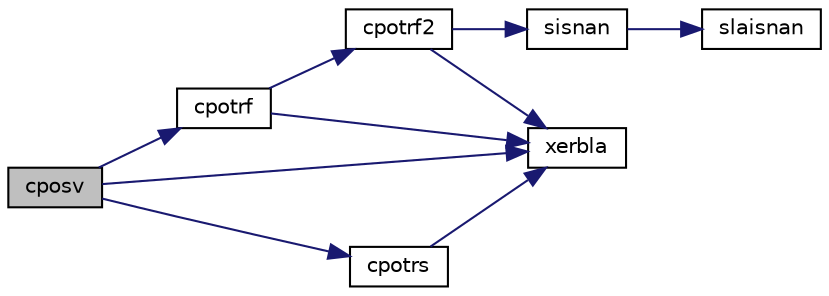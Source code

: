 digraph "cposv"
{
 // LATEX_PDF_SIZE
  edge [fontname="Helvetica",fontsize="10",labelfontname="Helvetica",labelfontsize="10"];
  node [fontname="Helvetica",fontsize="10",shape=record];
  rankdir="LR";
  Node1 [label="cposv",height=0.2,width=0.4,color="black", fillcolor="grey75", style="filled", fontcolor="black",tooltip="CPOSV computes the solution to system of linear equations A * X = B for PO matrices"];
  Node1 -> Node2 [color="midnightblue",fontsize="10",style="solid",fontname="Helvetica"];
  Node2 [label="cpotrf",height=0.2,width=0.4,color="black", fillcolor="white", style="filled",URL="$cpotrf_8f.html#a4e85f48dbd837ccbbf76aa077f33de19",tooltip="CPOTRF"];
  Node2 -> Node3 [color="midnightblue",fontsize="10",style="solid",fontname="Helvetica"];
  Node3 [label="cpotrf2",height=0.2,width=0.4,color="black", fillcolor="white", style="filled",URL="$cpotrf2_8f.html#a469fc500ac223c4c6baa923afe218627",tooltip="CPOTRF2"];
  Node3 -> Node4 [color="midnightblue",fontsize="10",style="solid",fontname="Helvetica"];
  Node4 [label="sisnan",height=0.2,width=0.4,color="black", fillcolor="white", style="filled",URL="$sisnan_8f.html#aeca6bb0411af000e3c883ee744184991",tooltip="SISNAN tests input for NaN."];
  Node4 -> Node5 [color="midnightblue",fontsize="10",style="solid",fontname="Helvetica"];
  Node5 [label="slaisnan",height=0.2,width=0.4,color="black", fillcolor="white", style="filled",URL="$slaisnan_8f.html#a9b6a1036554ed9b7196c641174d6a6da",tooltip="SLAISNAN tests input for NaN by comparing two arguments for inequality."];
  Node3 -> Node6 [color="midnightblue",fontsize="10",style="solid",fontname="Helvetica"];
  Node6 [label="xerbla",height=0.2,width=0.4,color="black", fillcolor="white", style="filled",URL="$xerbla_8f.html#a377ee61015baf8dea7770b3a404b1c07",tooltip="XERBLA"];
  Node2 -> Node6 [color="midnightblue",fontsize="10",style="solid",fontname="Helvetica"];
  Node1 -> Node7 [color="midnightblue",fontsize="10",style="solid",fontname="Helvetica"];
  Node7 [label="cpotrs",height=0.2,width=0.4,color="black", fillcolor="white", style="filled",URL="$cpotrs_8f.html#ad9052b4b70569dfd6e8943971c9b38b2",tooltip="CPOTRS"];
  Node7 -> Node6 [color="midnightblue",fontsize="10",style="solid",fontname="Helvetica"];
  Node1 -> Node6 [color="midnightblue",fontsize="10",style="solid",fontname="Helvetica"];
}
